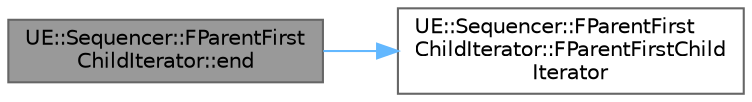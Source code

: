 digraph "UE::Sequencer::FParentFirstChildIterator::end"
{
 // INTERACTIVE_SVG=YES
 // LATEX_PDF_SIZE
  bgcolor="transparent";
  edge [fontname=Helvetica,fontsize=10,labelfontname=Helvetica,labelfontsize=10];
  node [fontname=Helvetica,fontsize=10,shape=box,height=0.2,width=0.4];
  rankdir="LR";
  Node1 [id="Node000001",label="UE::Sequencer::FParentFirst\lChildIterator::end",height=0.2,width=0.4,color="gray40", fillcolor="grey60", style="filled", fontcolor="black",tooltip=" "];
  Node1 -> Node2 [id="edge1_Node000001_Node000002",color="steelblue1",style="solid",tooltip=" "];
  Node2 [id="Node000002",label="UE::Sequencer::FParentFirst\lChildIterator::FParentFirstChild\lIterator",height=0.2,width=0.4,color="grey40", fillcolor="white", style="filled",URL="$d0/d59/structUE_1_1Sequencer_1_1FParentFirstChildIterator.html#a23ab53d4d23ea41f49d2d0fcc7f11554",tooltip=" "];
}
